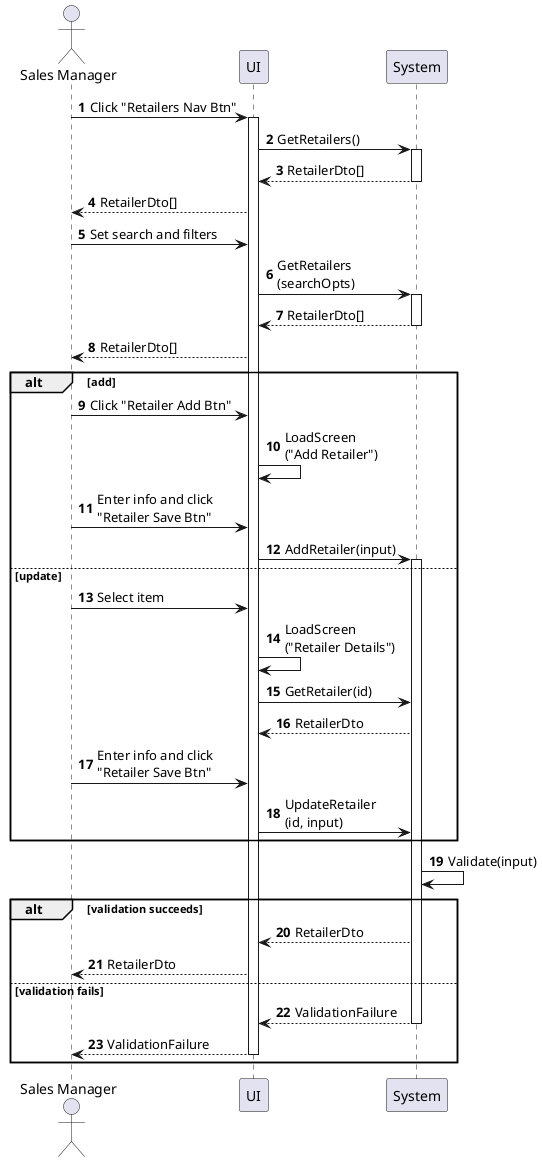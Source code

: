 @startuml retailer-manage
autonumber

actor "Sales Manager" as a
participant UI as f
participant System as b

a -> f : Click "Retailers Nav Btn"
activate f
f -> b : GetRetailers()
activate b
return RetailerDto[]
f --> a : RetailerDto[]
a -> f : Set search and filters
f -> b : GetRetailers\n(searchOpts)
activate b
return RetailerDto[]
f --> a : RetailerDto[]

alt add
    a -> f : Click "Retailer Add Btn"
    f -> f : LoadScreen\n("Add Retailer")
    a -> f : Enter info and click\n"Retailer Save Btn"
    f -> b : AddRetailer(input)
    activate b
else update
    a -> f : Select item
    f -> f : LoadScreen\n("Retailer Details")
    f -> b : GetRetailer(id)
    b --> f : RetailerDto
    a -> f : Enter info and click\n"Retailer Save Btn"
    f -> b : UpdateRetailer\n(id, input)
end

b -> b : Validate(input)

alt validation succeeds
    b --> f : RetailerDto
    f --> a : RetailerDto
else validation fails
    return ValidationFailure
    return ValidationFailure
end
@enduml